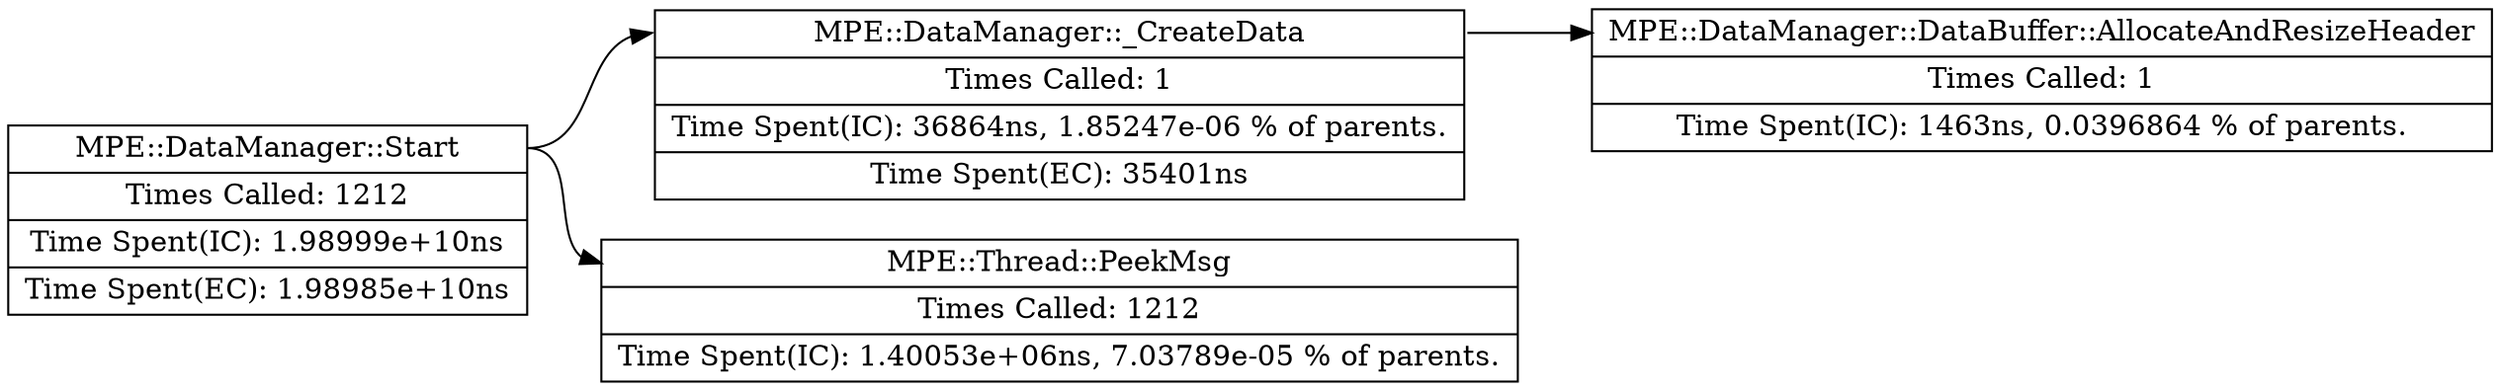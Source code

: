 digraph "8524" { node[shape = "record"];
graph [ rankdir = "LR"];
"00000243B83F8950"[
label = "<f0> MPE::DataManager::Start | <f1> Times Called: 1212 | <f2> Time Spent(IC): 1.98999e+10ns | Time Spent(EC): 1.98985e+10ns"];
"00000243B8407A50"[
label = "<f0> MPE::DataManager::_CreateData | <f1> Times Called: 1 | <f2> Time Spent(IC): 36864ns, 1.85247e-06 % of parents. | Time Spent(EC): 35401ns"];
"00000243B84070F0"[
label = "<f0> MPE::DataManager::DataBuffer::AllocateAndResizeHeader | <f1> Times Called: 1 | <f2> Time Spent(IC): 1463ns, 0.0396864 % of parents."];

"00000243B8407A50":f0 -> "00000243B84070F0":f0

"00000243B83F8950":f0 -> "00000243B8407A50":f0
"00000243B83F5F00"[
label = "<f0> MPE::Thread::PeekMsg | <f1> Times Called: 1212 | <f2> Time Spent(IC): 1.40053e+06ns, 7.03789e-05 % of parents."];

"00000243B83F8950":f0 -> "00000243B83F5F00":f0


}

